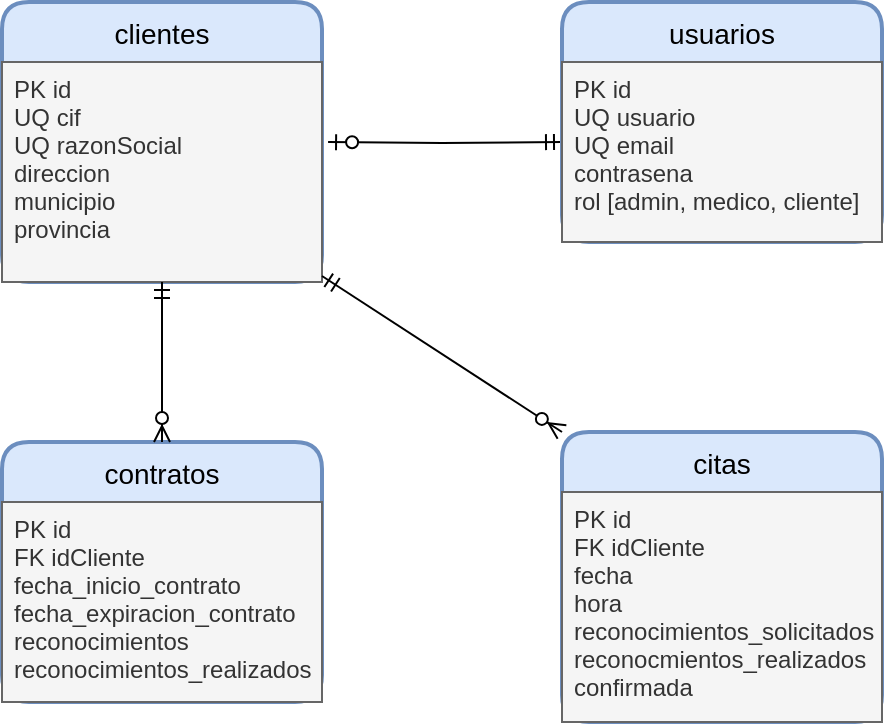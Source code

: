 <mxfile>
    <diagram id="luxfu0No5xx-AM6F0GxE" name="Page-1">
        <mxGraphModel dx="532" dy="437" grid="1" gridSize="10" guides="1" tooltips="1" connect="1" arrows="1" fold="1" page="1" pageScale="1" pageWidth="2339" pageHeight="3300" math="0" shadow="0">
            <root>
                <mxCell id="0"/>
                <mxCell id="1" parent="0"/>
                <mxCell id="2" value="clientes" style="swimlane;childLayout=stackLayout;horizontal=1;startSize=30;horizontalStack=0;rounded=1;fontSize=14;fontStyle=0;strokeWidth=2;resizeParent=0;resizeLast=1;shadow=0;dashed=0;align=center;swimlaneLine=0;fillColor=#dae8fc;strokeColor=#6c8ebf;" parent="1" vertex="1">
                    <mxGeometry x="120" y="220" width="160" height="140" as="geometry"/>
                </mxCell>
                <mxCell id="3" value="PK id&#10;UQ cif&#10;UQ razonSocial&#10;direccion&#10;municipio&#10;provincia" style="align=left;spacingLeft=4;fontSize=12;verticalAlign=top;resizable=0;rotatable=0;part=1;fillColor=#f5f5f5;strokeColor=#666666;fontColor=#333333;" parent="2" vertex="1">
                    <mxGeometry y="30" width="160" height="110" as="geometry"/>
                </mxCell>
                <mxCell id="9" style="edgeStyle=orthogonalEdgeStyle;rounded=0;orthogonalLoop=1;jettySize=auto;html=1;entryX=1.019;entryY=0.364;entryDx=0;entryDy=0;startArrow=ERmandOne;startFill=0;endArrow=ERzeroToOne;endFill=1;entryPerimeter=0;" parent="1" target="3" edge="1">
                    <mxGeometry relative="1" as="geometry">
                        <mxPoint x="400" y="290" as="sourcePoint"/>
                    </mxGeometry>
                </mxCell>
                <mxCell id="4" value="usuarios" style="swimlane;childLayout=stackLayout;horizontal=1;startSize=30;horizontalStack=0;rounded=1;fontSize=14;fontStyle=0;strokeWidth=2;resizeParent=0;resizeLast=1;shadow=0;dashed=0;align=center;fillColor=#dae8fc;strokeColor=#6c8ebf;swimlaneLine=0;" parent="1" vertex="1">
                    <mxGeometry x="400" y="220" width="160" height="120" as="geometry"/>
                </mxCell>
                <mxCell id="5" value="PK id&#10;UQ usuario&#10;UQ email&#10;contrasena&#10;rol [admin, medico, cliente]" style="align=left;spacingLeft=4;fontSize=12;verticalAlign=top;resizable=0;rotatable=0;part=1;fillColor=#f5f5f5;strokeColor=#666666;fontColor=#333333;" parent="4" vertex="1">
                    <mxGeometry y="30" width="160" height="90" as="geometry"/>
                </mxCell>
                <mxCell id="6" value="contratos" style="swimlane;childLayout=stackLayout;horizontal=1;startSize=30;horizontalStack=0;rounded=1;fontSize=14;fontStyle=0;strokeWidth=2;resizeParent=0;resizeLast=1;shadow=0;dashed=0;align=center;swimlaneLine=0;fillColor=#dae8fc;strokeColor=#6c8ebf;" parent="1" vertex="1">
                    <mxGeometry x="120" y="440" width="160" height="130" as="geometry"/>
                </mxCell>
                <mxCell id="7" value="PK id&#10;FK idCliente&#10;fecha_inicio_contrato&#10;fecha_expiracion_contrato&#10;reconocimientos&#10;reconocimientos_realizados" style="align=left;spacingLeft=4;fontSize=12;verticalAlign=top;resizable=0;rotatable=0;part=1;fillColor=#f5f5f5;strokeColor=#666666;fontColor=#333333;" parent="6" vertex="1">
                    <mxGeometry y="30" width="160" height="100" as="geometry"/>
                </mxCell>
                <mxCell id="8" style="edgeStyle=orthogonalEdgeStyle;rounded=0;orthogonalLoop=1;jettySize=auto;html=1;entryX=0.5;entryY=0;entryDx=0;entryDy=0;startArrow=ERmandOne;startFill=0;endArrow=ERzeroToMany;endFill=1;" parent="1" source="3" target="6" edge="1">
                    <mxGeometry relative="1" as="geometry"/>
                </mxCell>
                <mxCell id="10" value="citas" style="swimlane;childLayout=stackLayout;horizontal=1;startSize=30;horizontalStack=0;rounded=1;fontSize=14;fontStyle=0;strokeWidth=2;resizeParent=0;resizeLast=1;shadow=0;dashed=0;align=center;fillColor=#dae8fc;strokeColor=#6c8ebf;swimlaneLine=0;" parent="1" vertex="1">
                    <mxGeometry x="400" y="435" width="160" height="145" as="geometry"/>
                </mxCell>
                <mxCell id="11" value="PK id&#10;FK idCliente&#10;fecha&#10;hora&#10;reconocimientos_solicitados&#10;reconocmientos_realizados&#10;confirmada" style="align=left;spacingLeft=4;fontSize=12;verticalAlign=top;resizable=0;rotatable=0;part=1;fillColor=#f5f5f5;strokeColor=#666666;fontColor=#333333;rounded=0;glass=0;" parent="10" vertex="1">
                    <mxGeometry y="30" width="160" height="115" as="geometry"/>
                </mxCell>
                <mxCell id="12" style="rounded=0;orthogonalLoop=1;jettySize=auto;html=1;entryX=0;entryY=0;entryDx=0;entryDy=0;startArrow=ERmandOne;startFill=0;endArrow=ERzeroToMany;endFill=1;" parent="1" source="3" target="10" edge="1">
                    <mxGeometry relative="1" as="geometry"/>
                </mxCell>
            </root>
        </mxGraphModel>
    </diagram>
</mxfile>